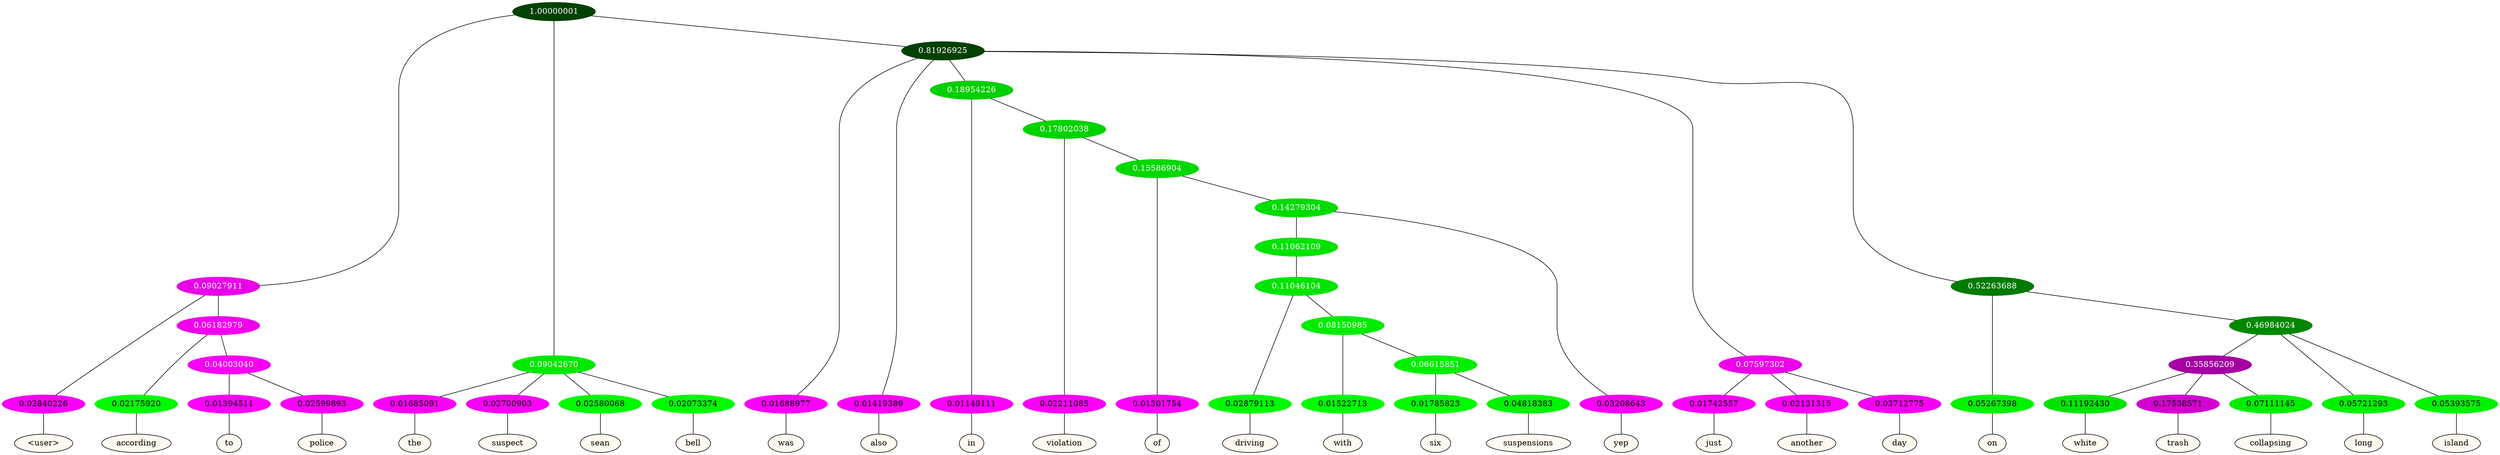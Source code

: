 graph {
	node [format=png height=0.15 nodesep=0.001 ordering=out overlap=prism overlap_scaling=0.01 ranksep=0.001 ratio=0.2 style=filled width=0.15]
	{
		rank=same
		a_w_4 [label="\<user\>" color=black fillcolor=floralwhite style="filled,solid"]
		a_w_15 [label=according color=black fillcolor=floralwhite style="filled,solid"]
		a_w_24 [label=to color=black fillcolor=floralwhite style="filled,solid"]
		a_w_25 [label=police color=black fillcolor=floralwhite style="filled,solid"]
		a_w_6 [label=the color=black fillcolor=floralwhite style="filled,solid"]
		a_w_7 [label=suspect color=black fillcolor=floralwhite style="filled,solid"]
		a_w_8 [label=sean color=black fillcolor=floralwhite style="filled,solid"]
		a_w_9 [label=bell color=black fillcolor=floralwhite style="filled,solid"]
		a_w_10 [label=was color=black fillcolor=floralwhite style="filled,solid"]
		a_w_11 [label=also color=black fillcolor=floralwhite style="filled,solid"]
		a_w_17 [label=in color=black fillcolor=floralwhite style="filled,solid"]
		a_w_26 [label=violation color=black fillcolor=floralwhite style="filled,solid"]
		a_w_31 [label=of color=black fillcolor=floralwhite style="filled,solid"]
		a_w_39 [label=driving color=black fillcolor=floralwhite style="filled,solid"]
		a_w_41 [label=with color=black fillcolor=floralwhite style="filled,solid"]
		a_w_43 [label=six color=black fillcolor=floralwhite style="filled,solid"]
		a_w_44 [label=suspensions color=black fillcolor=floralwhite style="filled,solid"]
		a_w_37 [label=yep color=black fillcolor=floralwhite style="filled,solid"]
		a_w_19 [label=just color=black fillcolor=floralwhite style="filled,solid"]
		a_w_20 [label=another color=black fillcolor=floralwhite style="filled,solid"]
		a_w_21 [label=day color=black fillcolor=floralwhite style="filled,solid"]
		a_w_22 [label=on color=black fillcolor=floralwhite style="filled,solid"]
		a_w_33 [label=white color=black fillcolor=floralwhite style="filled,solid"]
		a_w_34 [label=trash color=black fillcolor=floralwhite style="filled,solid"]
		a_w_35 [label=collapsing color=black fillcolor=floralwhite style="filled,solid"]
		a_w_29 [label=long color=black fillcolor=floralwhite style="filled,solid"]
		a_w_30 [label=island color=black fillcolor=floralwhite style="filled,solid"]
	}
	a_n_4 -- a_w_4
	a_n_15 -- a_w_15
	a_n_24 -- a_w_24
	a_n_25 -- a_w_25
	a_n_6 -- a_w_6
	a_n_7 -- a_w_7
	a_n_8 -- a_w_8
	a_n_9 -- a_w_9
	a_n_10 -- a_w_10
	a_n_11 -- a_w_11
	a_n_17 -- a_w_17
	a_n_26 -- a_w_26
	a_n_31 -- a_w_31
	a_n_39 -- a_w_39
	a_n_41 -- a_w_41
	a_n_43 -- a_w_43
	a_n_44 -- a_w_44
	a_n_37 -- a_w_37
	a_n_19 -- a_w_19
	a_n_20 -- a_w_20
	a_n_21 -- a_w_21
	a_n_22 -- a_w_22
	a_n_33 -- a_w_33
	a_n_34 -- a_w_34
	a_n_35 -- a_w_35
	a_n_29 -- a_w_29
	a_n_30 -- a_w_30
	{
		rank=same
		a_n_4 [label=0.02840226 color="0.835 1.000 0.972" fontcolor=black]
		a_n_15 [label=0.02175920 color="0.334 1.000 0.978" fontcolor=black]
		a_n_24 [label=0.01394511 color="0.835 1.000 0.986" fontcolor=black]
		a_n_25 [label=0.02599893 color="0.835 1.000 0.974" fontcolor=black]
		a_n_6 [label=0.01685091 color="0.835 1.000 0.983" fontcolor=black]
		a_n_7 [label=0.02700903 color="0.835 1.000 0.973" fontcolor=black]
		a_n_8 [label=0.02580068 color="0.334 1.000 0.974" fontcolor=black]
		a_n_9 [label=0.02073374 color="0.334 1.000 0.979" fontcolor=black]
		a_n_10 [label=0.01688977 color="0.835 1.000 0.983" fontcolor=black]
		a_n_11 [label=0.01419389 color="0.835 1.000 0.986" fontcolor=black]
		a_n_17 [label=0.01149111 color="0.835 1.000 0.989" fontcolor=black]
		a_n_26 [label=0.02211085 color="0.835 1.000 0.978" fontcolor=black]
		a_n_31 [label=0.01301754 color="0.835 1.000 0.987" fontcolor=black]
		a_n_39 [label=0.02879113 color="0.334 1.000 0.971" fontcolor=black]
		a_n_41 [label=0.01522713 color="0.334 1.000 0.985" fontcolor=black]
		a_n_43 [label=0.01785823 color="0.334 1.000 0.982" fontcolor=black]
		a_n_44 [label=0.04818383 color="0.334 1.000 0.952" fontcolor=black]
		a_n_37 [label=0.03208643 color="0.835 1.000 0.968" fontcolor=black]
		a_n_19 [label=0.01742557 color="0.835 1.000 0.983" fontcolor=black]
		a_n_20 [label=0.02131315 color="0.835 1.000 0.979" fontcolor=black]
		a_n_21 [label=0.03712775 color="0.835 1.000 0.963" fontcolor=black]
		a_n_22 [label=0.05267398 color="0.334 1.000 0.947" fontcolor=black]
		a_n_33 [label=0.11192430 color="0.334 1.000 0.888" fontcolor=black]
		a_n_34 [label=0.17538571 color="0.835 1.000 0.825" fontcolor=black]
		a_n_35 [label=0.07111145 color="0.334 1.000 0.929" fontcolor=black]
		a_n_29 [label=0.05721293 color="0.334 1.000 0.943" fontcolor=black]
		a_n_30 [label=0.05393575 color="0.334 1.000 0.946" fontcolor=black]
	}
	a_n_0 [label=1.00000001 color="0.334 1.000 0.250" fontcolor=grey99]
	a_n_1 [label=0.09027911 color="0.835 1.000 0.910" fontcolor=grey99]
	a_n_0 -- a_n_1
	a_n_2 [label=0.09042670 color="0.334 1.000 0.910" fontcolor=grey99]
	a_n_0 -- a_n_2
	a_n_3 [label=0.81926925 color="0.334 1.000 0.250" fontcolor=grey99]
	a_n_0 -- a_n_3
	a_n_1 -- a_n_4
	a_n_5 [label=0.06182979 color="0.835 1.000 0.938" fontcolor=grey99]
	a_n_1 -- a_n_5
	a_n_2 -- a_n_6
	a_n_2 -- a_n_7
	a_n_2 -- a_n_8
	a_n_2 -- a_n_9
	a_n_3 -- a_n_10
	a_n_3 -- a_n_11
	a_n_12 [label=0.18954226 color="0.334 1.000 0.810" fontcolor=grey99]
	a_n_3 -- a_n_12
	a_n_13 [label=0.07597302 color="0.835 1.000 0.924" fontcolor=grey99]
	a_n_3 -- a_n_13
	a_n_14 [label=0.52263688 color="0.334 1.000 0.477" fontcolor=grey99]
	a_n_3 -- a_n_14
	a_n_5 -- a_n_15
	a_n_16 [label=0.04003040 color="0.835 1.000 0.960" fontcolor=grey99]
	a_n_5 -- a_n_16
	a_n_12 -- a_n_17
	a_n_18 [label=0.17802038 color="0.334 1.000 0.822" fontcolor=grey99]
	a_n_12 -- a_n_18
	a_n_13 -- a_n_19
	a_n_13 -- a_n_20
	a_n_13 -- a_n_21
	a_n_14 -- a_n_22
	a_n_23 [label=0.46984024 color="0.334 1.000 0.530" fontcolor=grey99]
	a_n_14 -- a_n_23
	a_n_16 -- a_n_24
	a_n_16 -- a_n_25
	a_n_18 -- a_n_26
	a_n_27 [label=0.15586904 color="0.334 1.000 0.844" fontcolor=grey99]
	a_n_18 -- a_n_27
	a_n_28 [label=0.35856209 color="0.835 1.000 0.641" fontcolor=grey99]
	a_n_23 -- a_n_28
	a_n_23 -- a_n_29
	a_n_23 -- a_n_30
	a_n_27 -- a_n_31
	a_n_32 [label=0.14279304 color="0.334 1.000 0.857" fontcolor=grey99]
	a_n_27 -- a_n_32
	a_n_28 -- a_n_33
	a_n_28 -- a_n_34
	a_n_28 -- a_n_35
	a_n_36 [label=0.11062109 color="0.334 1.000 0.889" fontcolor=grey99]
	a_n_32 -- a_n_36
	a_n_32 -- a_n_37
	a_n_38 [label=0.11046104 color="0.334 1.000 0.890" fontcolor=grey99]
	a_n_36 -- a_n_38
	a_n_38 -- a_n_39
	a_n_40 [label=0.08150985 color="0.334 1.000 0.918" fontcolor=grey99]
	a_n_38 -- a_n_40
	a_n_40 -- a_n_41
	a_n_42 [label=0.06615851 color="0.334 1.000 0.934" fontcolor=grey99]
	a_n_40 -- a_n_42
	a_n_42 -- a_n_43
	a_n_42 -- a_n_44
}
